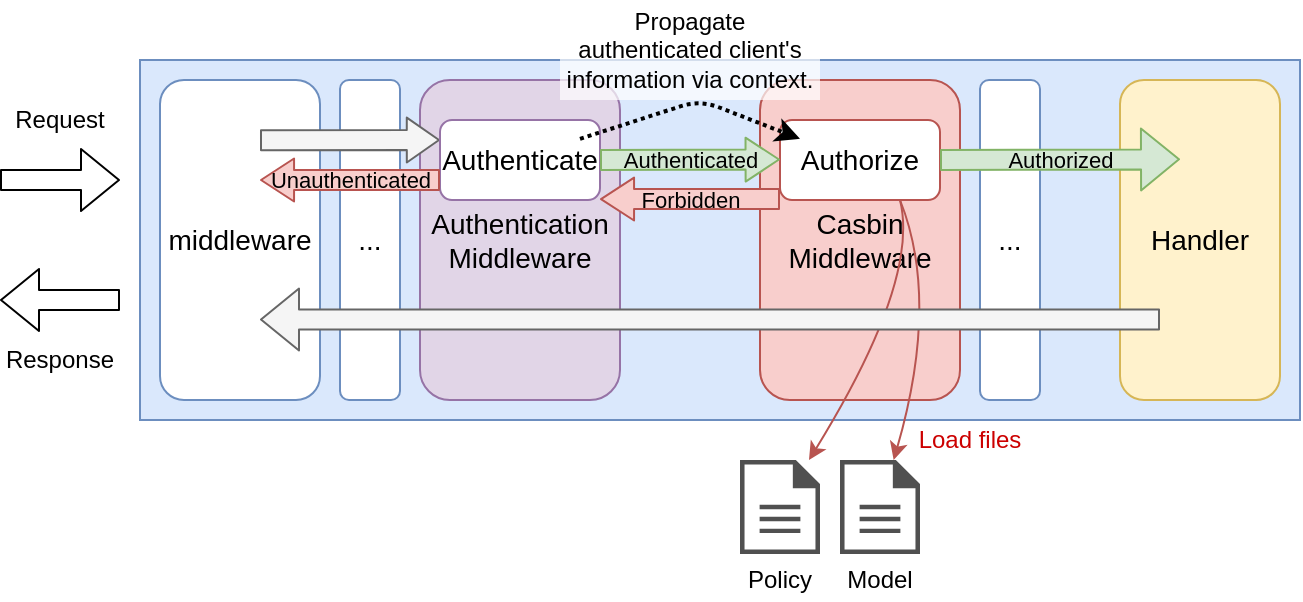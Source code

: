 <mxfile>
    <diagram id="CGz5gvUMxi6If3MVP1VV" name="image">
        <mxGraphModel dx="-2194" dy="1858" grid="1" gridSize="10" guides="1" tooltips="1" connect="1" arrows="1" fold="1" page="1" pageScale="1" pageWidth="827" pageHeight="1169" math="0" shadow="0">
            <root>
                <mxCell id="0"/>
                <mxCell id="1" parent="0"/>
                <mxCell id="mNiAzSfXenX0VxuWbp-_-2" value="" style="rounded=0;whiteSpace=wrap;html=1;fillColor=#dae8fc;strokeColor=#6c8ebf;shadow=0;" parent="1" vertex="1">
                    <mxGeometry x="2630" y="-930" width="580" height="180" as="geometry"/>
                </mxCell>
                <mxCell id="mNiAzSfXenX0VxuWbp-_-18" value="Authentication&lt;br&gt;Middleware" style="rounded=1;whiteSpace=wrap;html=1;fontSize=14;strokeColor=#9673a6;fillColor=#e1d5e7;" parent="1" vertex="1">
                    <mxGeometry x="2770" y="-920" width="100" height="160" as="geometry"/>
                </mxCell>
                <mxCell id="3" value="Handler&lt;br&gt;" style="rounded=1;whiteSpace=wrap;html=1;fontSize=14;strokeColor=#d6b656;fillColor=#fff2cc;" parent="1" vertex="1">
                    <mxGeometry x="3120" y="-920" width="80" height="160" as="geometry"/>
                </mxCell>
                <mxCell id="5" value="middleware" style="rounded=1;whiteSpace=wrap;html=1;fontSize=14;strokeColor=#6c8ebf;fillColor=default;" parent="1" vertex="1">
                    <mxGeometry x="2640" y="-920" width="80" height="160" as="geometry"/>
                </mxCell>
                <mxCell id="7" value="..." style="rounded=1;whiteSpace=wrap;html=1;fontSize=14;strokeColor=#6c8ebf;fillColor=default;" parent="1" vertex="1">
                    <mxGeometry x="2730" y="-920" width="30" height="160" as="geometry"/>
                </mxCell>
                <mxCell id="10" value="..." style="rounded=1;whiteSpace=wrap;html=1;fontSize=14;strokeColor=#6c8ebf;fillColor=default;" parent="1" vertex="1">
                    <mxGeometry x="3050" y="-920" width="30" height="160" as="geometry"/>
                </mxCell>
                <mxCell id="16" value="" style="shape=flexArrow;endArrow=classic;html=1;" parent="1" edge="1">
                    <mxGeometry width="50" height="50" relative="1" as="geometry">
                        <mxPoint x="2560" y="-870" as="sourcePoint"/>
                        <mxPoint x="2620" y="-870" as="targetPoint"/>
                    </mxGeometry>
                </mxCell>
                <mxCell id="17" value="Request" style="text;html=1;strokeColor=none;fillColor=none;align=center;verticalAlign=middle;whiteSpace=wrap;rounded=0;" parent="1" vertex="1">
                    <mxGeometry x="2560" y="-910" width="60" height="20" as="geometry"/>
                </mxCell>
                <mxCell id="18" value="" style="shape=flexArrow;endArrow=classic;html=1;" parent="1" edge="1">
                    <mxGeometry width="50" height="50" relative="1" as="geometry">
                        <mxPoint x="2620" y="-810" as="sourcePoint"/>
                        <mxPoint x="2560" y="-810" as="targetPoint"/>
                    </mxGeometry>
                </mxCell>
                <mxCell id="19" value="Response" style="text;html=1;strokeColor=none;fillColor=none;align=center;verticalAlign=middle;whiteSpace=wrap;rounded=0;" parent="1" vertex="1">
                    <mxGeometry x="2560" y="-790" width="60" height="20" as="geometry"/>
                </mxCell>
                <mxCell id="24" value="" style="shape=flexArrow;endArrow=classic;html=1;fillColor=#f5f5f5;strokeColor=#666666;entryX=0;entryY=0.25;entryDx=0;entryDy=0;exitX=0.625;exitY=0.188;exitDx=0;exitDy=0;exitPerimeter=0;endWidth=11.429;endSize=5.033;" parent="1" source="5" target="30" edge="1">
                    <mxGeometry width="50" height="50" relative="1" as="geometry">
                        <mxPoint x="2690" y="-880" as="sourcePoint"/>
                        <mxPoint x="3140" y="-880" as="targetPoint"/>
                    </mxGeometry>
                </mxCell>
                <mxCell id="30" value="Authenticate" style="rounded=1;whiteSpace=wrap;html=1;fontSize=14;strokeColor=#9673a6;fillColor=default;" parent="1" vertex="1">
                    <mxGeometry x="2780" y="-900" width="80" height="40" as="geometry"/>
                </mxCell>
                <mxCell id="37" value="Unauthenticated" style="shape=flexArrow;endArrow=classic;html=1;fillColor=#f8cecc;strokeColor=#b85450;entryX=0;entryY=0.25;entryDx=0;entryDy=0;labelBackgroundColor=none;endWidth=10.476;endSize=5.176;" parent="1" edge="1">
                    <mxGeometry width="50" height="50" relative="1" as="geometry">
                        <mxPoint x="2780" y="-870" as="sourcePoint"/>
                        <mxPoint x="2690" y="-870" as="targetPoint"/>
                    </mxGeometry>
                </mxCell>
                <mxCell id="41" value="Casbin&lt;br&gt;Middleware" style="rounded=1;whiteSpace=wrap;html=1;fontSize=14;strokeColor=#b85450;fillColor=#f8cecc;" parent="1" vertex="1">
                    <mxGeometry x="2940" y="-920" width="100" height="160" as="geometry"/>
                </mxCell>
                <mxCell id="44" value="Authorize" style="rounded=1;whiteSpace=wrap;html=1;fontSize=14;strokeColor=#b85450;fillColor=default;" parent="1" vertex="1">
                    <mxGeometry x="2950" y="-900" width="80" height="40" as="geometry"/>
                </mxCell>
                <mxCell id="45" value="" style="sketch=0;pointerEvents=1;shadow=0;dashed=0;html=1;strokeColor=none;fillColor=#505050;labelPosition=center;verticalLabelPosition=bottom;verticalAlign=top;outlineConnect=0;align=center;shape=mxgraph.office.concepts.document;" parent="1" vertex="1">
                    <mxGeometry x="2930" y="-730" width="40" height="47" as="geometry"/>
                </mxCell>
                <mxCell id="46" value="" style="sketch=0;pointerEvents=1;shadow=0;dashed=0;html=1;strokeColor=none;fillColor=#505050;labelPosition=center;verticalLabelPosition=bottom;verticalAlign=top;outlineConnect=0;align=center;shape=mxgraph.office.concepts.document;" parent="1" vertex="1">
                    <mxGeometry x="2980" y="-730" width="40" height="47" as="geometry"/>
                </mxCell>
                <mxCell id="47" value="Policy" style="text;html=1;strokeColor=none;fillColor=none;align=center;verticalAlign=middle;whiteSpace=wrap;rounded=0;" parent="1" vertex="1">
                    <mxGeometry x="2930" y="-680" width="40" height="20" as="geometry"/>
                </mxCell>
                <mxCell id="48" value="Model" style="text;html=1;strokeColor=none;fillColor=none;align=center;verticalAlign=middle;whiteSpace=wrap;rounded=0;" parent="1" vertex="1">
                    <mxGeometry x="2980" y="-680" width="40" height="20" as="geometry"/>
                </mxCell>
                <mxCell id="49" value="" style="curved=1;endArrow=classic;html=1;labelBackgroundColor=none;exitX=0.75;exitY=1;exitDx=0;exitDy=0;fillColor=#f8cecc;strokeColor=#b85450;" parent="1" source="44" target="45" edge="1">
                    <mxGeometry width="50" height="50" relative="1" as="geometry">
                        <mxPoint x="3050" y="-670" as="sourcePoint"/>
                        <mxPoint x="3100" y="-720" as="targetPoint"/>
                        <Array as="points">
                            <mxPoint x="3020" y="-820"/>
                        </Array>
                    </mxGeometry>
                </mxCell>
                <mxCell id="50" value="" style="curved=1;endArrow=classic;html=1;labelBackgroundColor=none;exitX=0.75;exitY=1;exitDx=0;exitDy=0;fillColor=#f8cecc;strokeColor=#b85450;" parent="1" source="44" target="46" edge="1">
                    <mxGeometry width="50" height="50" relative="1" as="geometry">
                        <mxPoint x="3020" y="-850" as="sourcePoint"/>
                        <mxPoint x="2974.493" y="-720" as="targetPoint"/>
                        <Array as="points">
                            <mxPoint x="3030" y="-810"/>
                        </Array>
                    </mxGeometry>
                </mxCell>
                <mxCell id="51" value="Load files" style="text;html=1;strokeColor=none;fillColor=none;align=center;verticalAlign=middle;whiteSpace=wrap;rounded=0;fontColor=#CC0000;" parent="1" vertex="1">
                    <mxGeometry x="3010" y="-750" width="70" height="20" as="geometry"/>
                </mxCell>
                <mxCell id="52" value="Forbidden" style="shape=flexArrow;endArrow=classic;html=1;fillColor=#f8cecc;strokeColor=#b85450;entryX=0;entryY=0.25;entryDx=0;entryDy=0;labelBackgroundColor=none;endWidth=10.476;endSize=5.176;" parent="1" edge="1">
                    <mxGeometry width="50" height="50" relative="1" as="geometry">
                        <mxPoint x="2950" y="-860.48" as="sourcePoint"/>
                        <mxPoint x="2860" y="-860.48" as="targetPoint"/>
                    </mxGeometry>
                </mxCell>
                <mxCell id="35" value="Authorized" style="shape=flexArrow;endArrow=classic;html=1;fillColor=#d5e8d4;strokeColor=#82b366;labelBackgroundColor=none;" parent="1" edge="1">
                    <mxGeometry width="50" height="50" relative="1" as="geometry">
                        <mxPoint x="3030" y="-880" as="sourcePoint"/>
                        <mxPoint x="3150" y="-880.34" as="targetPoint"/>
                    </mxGeometry>
                </mxCell>
                <mxCell id="53" value="Authenticated" style="shape=flexArrow;endArrow=classic;html=1;fillColor=#d5e8d4;strokeColor=#82b366;labelBackgroundColor=none;endWidth=10.952;endSize=5.238;" parent="1" edge="1">
                    <mxGeometry width="50" height="50" relative="1" as="geometry">
                        <mxPoint x="2860" y="-880" as="sourcePoint"/>
                        <mxPoint x="2950" y="-880.24" as="targetPoint"/>
                    </mxGeometry>
                </mxCell>
                <mxCell id="54" value="" style="endArrow=classic;html=1;dashed=1;fillColor=#f8cecc;strokeColor=#000000;dashPattern=1 1;strokeWidth=2;" parent="1" edge="1">
                    <mxGeometry width="50" height="50" relative="1" as="geometry">
                        <mxPoint x="2850" y="-890.57" as="sourcePoint"/>
                        <mxPoint x="2960" y="-890.57" as="targetPoint"/>
                        <Array as="points">
                            <mxPoint x="2910" y="-910"/>
                        </Array>
                    </mxGeometry>
                </mxCell>
                <mxCell id="55" value="Propagate authenticated client's information via context." style="text;html=1;align=center;verticalAlign=middle;whiteSpace=wrap;rounded=0;fillColor=default;fillOpacity=70;" parent="1" vertex="1">
                    <mxGeometry x="2840" y="-960" width="130" height="50" as="geometry"/>
                </mxCell>
                <mxCell id="27" value="" style="shape=flexArrow;endArrow=classic;html=1;fillColor=#f5f5f5;strokeColor=#666666;" parent="1" edge="1">
                    <mxGeometry width="50" height="50" relative="1" as="geometry">
                        <mxPoint x="3140" y="-800.24" as="sourcePoint"/>
                        <mxPoint x="2690" y="-800.24" as="targetPoint"/>
                    </mxGeometry>
                </mxCell>
            </root>
        </mxGraphModel>
    </diagram>
</mxfile>